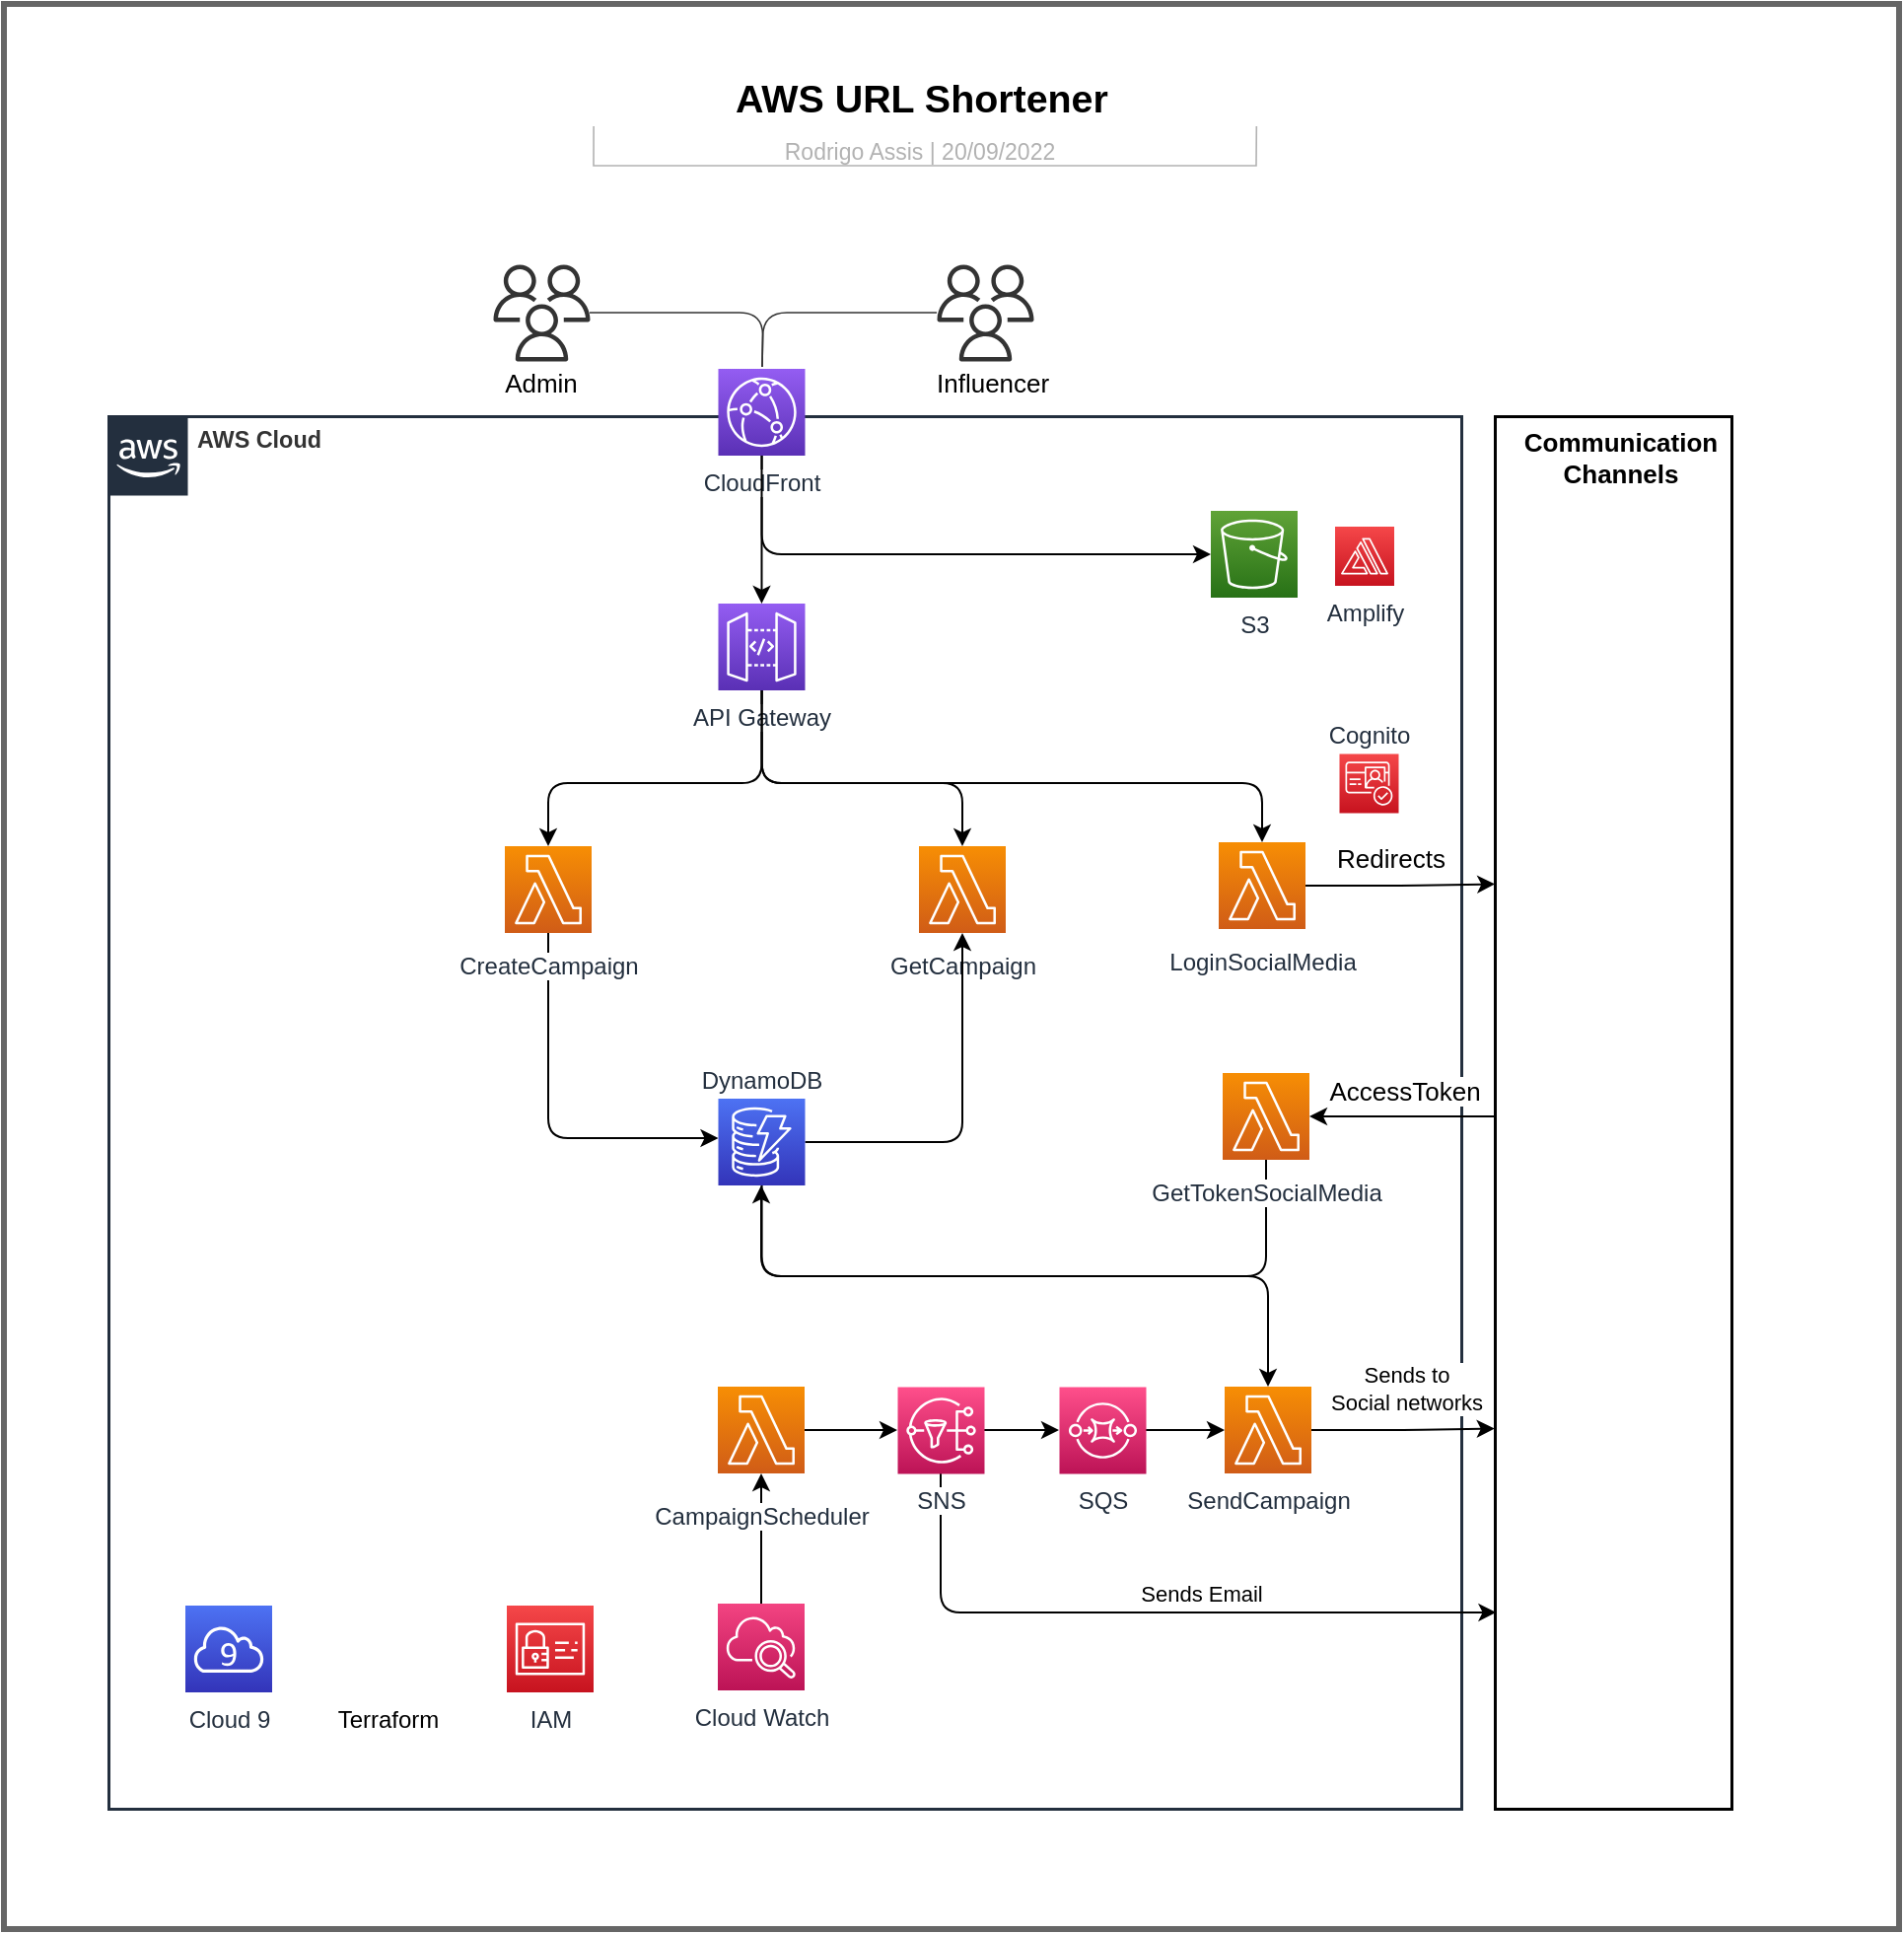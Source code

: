<mxfile version="20.3.3" type="device"><diagram name="URL Shortener" id="zMWsOuEBppmq53ZEgVph"><mxGraphModel dx="1572" dy="731" grid="0" gridSize="10" guides="0" tooltips="1" connect="1" arrows="1" fold="1" page="0" pageScale="1" pageWidth="827" pageHeight="1169" math="0" shadow="0"><root><mxCell id="5VfcnQmlLGjhxSAUQ4NR-0"/><mxCell id="5VfcnQmlLGjhxSAUQ4NR-1" parent="5VfcnQmlLGjhxSAUQ4NR-0"/><mxCell id="ZZNkHxSK79wpuRJ6BsUh-0" value="" style="rounded=1;whiteSpace=wrap;html=1;labelBackgroundColor=default;strokeWidth=3;fontSize=13;arcSize=0;strokeColor=#666666;" parent="5VfcnQmlLGjhxSAUQ4NR-1" vertex="1"><mxGeometry x="276" y="15" width="961" height="976" as="geometry"/></mxCell><UserObject label="AWS Cloud" lucidchartObjectId="N8e8RwKGvOK6" id="5VfcnQmlLGjhxSAUQ4NR-2"><mxCell style="html=1;overflow=block;blockSpacing=1;whiteSpace=wrap;shape=mxgraph.aws4.group;grIcon=mxgraph.aws4.group_aws_cloud_alt;verticalAlign=top;align=left;grIconSize=40;spacingLeft=45;spacingTop=5;container=0;pointerEvents=0;collapsible=0;recursiveResize=0;fontSize=11.7;fontColor=#333333;fontStyle=1;spacing=0;strokeColor=#232f3e;strokeOpacity=100;fillOpacity=100;fillColor=#ffffff;strokeWidth=1.5;perimeter=rectanglePerimeter;" parent="5VfcnQmlLGjhxSAUQ4NR-1" vertex="1"><mxGeometry x="329" y="224" width="686" height="706" as="geometry"/></mxCell></UserObject><mxCell id="n7EvNLGjRyG9NxaEKTCb-21" style="edgeStyle=orthogonalEdgeStyle;rounded=1;orthogonalLoop=1;jettySize=auto;html=1;fontSize=13;" parent="5VfcnQmlLGjhxSAUQ4NR-1" source="n7EvNLGjRyG9NxaEKTCb-0" target="n7EvNLGjRyG9NxaEKTCb-18" edge="1"><mxGeometry relative="1" as="geometry"><Array as="points"><mxPoint x="975" y="579"/><mxPoint x="975" y="579"/></Array></mxGeometry></mxCell><mxCell id="n7EvNLGjRyG9NxaEKTCb-22" value="AccessToken" style="edgeLabel;html=1;align=center;verticalAlign=middle;resizable=0;points=[];fontSize=13;labelBackgroundColor=default;" parent="n7EvNLGjRyG9NxaEKTCb-21" vertex="1" connectable="0"><mxGeometry x="0.187" relative="1" as="geometry"><mxPoint x="10" y="-13" as="offset"/></mxGeometry></mxCell><mxCell id="n7EvNLGjRyG9NxaEKTCb-0" value="" style="rounded=0;whiteSpace=wrap;html=1;strokeWidth=1.5;" parent="5VfcnQmlLGjhxSAUQ4NR-1" vertex="1"><mxGeometry x="1032" y="224" width="120" height="706" as="geometry"/></mxCell><UserObject label="Admin" lucidchartObjectId="zbAZBak1kMxm" id="5VfcnQmlLGjhxSAUQ4NR-11"><mxCell style="html=1;overflow=block;blockSpacing=1;whiteSpace=wrap;shape=mxgraph.aws4.users;labelPosition=center;verticalLabelPosition=bottom;align=center;verticalAlign=top;pointerEvents=1;fontSize=13;spacing=0;strokeOpacity=100;fillOpacity=100;fillColor=#333333;strokeWidth=1.5;strokeColor=none;spacingTop=4;" parent="5VfcnQmlLGjhxSAUQ4NR-1" vertex="1"><mxGeometry x="524" y="147" width="49" height="49" as="geometry"/></mxCell></UserObject><mxCell id="5VfcnQmlLGjhxSAUQ4NR-12" value="" style="group;dropTarget=0;pointerEvents=0;" parent="5VfcnQmlLGjhxSAUQ4NR-1" vertex="1"><mxGeometry x="539" y="46" width="404" height="47" as="geometry"/></mxCell><UserObject label="AWS URL Shortener" placeholders="1" lucidchartObjectId="Z_9Z-S0-l_o0" id="5VfcnQmlLGjhxSAUQ4NR-13"><mxCell style="points=[[0.087,0.967,0],[0.921,0.967,0]];html=1;overflow=block;blockSpacing=1;whiteSpace=wrap;fontSize=19.7;fontColor=default;fontStyle=1;align=center;spacingLeft=7;spacingRight=7;spacingTop=2;spacing=3;strokeOpacity=0;fillOpacity=0;rounded=1;absoluteArcSize=1;arcSize=12;fillColor=#ffffff;strokeWidth=0.8;" parent="5VfcnQmlLGjhxSAUQ4NR-12" vertex="1"><mxGeometry x="1" width="403" height="32" as="geometry"/></mxCell></UserObject><UserObject label="Rodrigo Assis | 20/09/2022" placeholders="1" lucidchartObjectId="Z_9ZWHZdIG8z" id="5VfcnQmlLGjhxSAUQ4NR-14"><mxCell style="html=1;overflow=block;blockSpacing=1;whiteSpace=wrap;fontSize=11.5;fontColor=#b2b2b2;align=center;spacingLeft=7;spacingRight=7;spacingTop=2;spacing=3;strokeOpacity=0;fillOpacity=0;rounded=1;absoluteArcSize=1;arcSize=12;fillColor=#ffffff;strokeWidth=0.8;" parent="5VfcnQmlLGjhxSAUQ4NR-12" vertex="1"><mxGeometry y="32" width="403" height="15" as="geometry"/></mxCell></UserObject><UserObject label="" lucidchartObjectId="Z_9ZKMBE-NBk" id="5VfcnQmlLGjhxSAUQ4NR-15"><mxCell style="html=1;jettySize=18;whiteSpace=wrap;fontSize=13;fontFamily=Helvetica;strokeColor=#b2b2b2;strokeOpacity=100;strokeWidth=0.8;rounded=0;startArrow=none;endArrow=none;exitX=0.087;exitY=0.967;exitPerimeter=0;entryX=0.921;entryY=0.967;entryPerimeter=0;" parent="5VfcnQmlLGjhxSAUQ4NR-12" source="5VfcnQmlLGjhxSAUQ4NR-13" target="5VfcnQmlLGjhxSAUQ4NR-13" edge="1"><mxGeometry width="100" height="100" relative="1" as="geometry"><Array as="points"><mxPoint x="36" y="51" generated="1"/><mxPoint x="372" y="51" generated="1"/></Array></mxGeometry></mxCell></UserObject><UserObject label="" lucidchartObjectId="Cn.ZwMxujNy~" id="5VfcnQmlLGjhxSAUQ4NR-16"><mxCell style="html=1;jettySize=18;whiteSpace=wrap;fontSize=13;strokeColor=#333333;strokeOpacity=100;strokeWidth=0.8;rounded=1;arcSize=24;edgeStyle=orthogonalEdgeStyle;startArrow=none;endArrow=none;exitX=1;exitY=0.5;exitPerimeter=0;entryX=0.5;entryY=0;entryPerimeter=0;" parent="5VfcnQmlLGjhxSAUQ4NR-1" source="5VfcnQmlLGjhxSAUQ4NR-11" edge="1"><mxGeometry width="100" height="100" relative="1" as="geometry"><Array as="points"/><mxPoint x="660.5" y="199" as="targetPoint"/></mxGeometry></mxCell></UserObject><UserObject label="Influencer" lucidchartObjectId="En.ZHh7HBO_q" id="5VfcnQmlLGjhxSAUQ4NR-17"><mxCell style="html=1;overflow=block;blockSpacing=1;whiteSpace=wrap;shape=mxgraph.aws4.users;labelPosition=center;verticalLabelPosition=bottom;align=center;verticalAlign=top;pointerEvents=1;fontSize=13;spacing=0;strokeOpacity=100;fillOpacity=100;fillColor=#333333;strokeWidth=1.5;strokeColor=none;spacingTop=4;" parent="5VfcnQmlLGjhxSAUQ4NR-1" vertex="1"><mxGeometry x="749" y="147" width="49" height="49" as="geometry"/></mxCell></UserObject><UserObject label="" lucidchartObjectId="Jn.ZKAxiLmoS" id="5VfcnQmlLGjhxSAUQ4NR-18"><mxCell style="html=1;jettySize=18;whiteSpace=wrap;fontSize=13;strokeColor=#333333;strokeOpacity=100;strokeWidth=0.8;rounded=1;arcSize=24;edgeStyle=orthogonalEdgeStyle;startArrow=none;endArrow=none;exitX=0;exitY=0.5;exitPerimeter=0;entryX=0.5;entryY=0;entryPerimeter=0;" parent="5VfcnQmlLGjhxSAUQ4NR-1" source="5VfcnQmlLGjhxSAUQ4NR-17" edge="1"><mxGeometry width="100" height="100" relative="1" as="geometry"><Array as="points"/><mxPoint x="660.5" y="199" as="targetPoint"/></mxGeometry></mxCell></UserObject><mxCell id="JZ9D4dfunpLamqf-MBkk-5" style="edgeStyle=orthogonalEdgeStyle;rounded=1;orthogonalLoop=1;jettySize=auto;html=1;entryX=0;entryY=0.5;entryDx=0;entryDy=0;entryPerimeter=0;" parent="5VfcnQmlLGjhxSAUQ4NR-1" source="5VfcnQmlLGjhxSAUQ4NR-4" target="BwuBeYaKWKMSmFj7fiWJ-8" edge="1"><mxGeometry relative="1" as="geometry"><Array as="points"><mxPoint x="660" y="294"/></Array></mxGeometry></mxCell><mxCell id="5VfcnQmlLGjhxSAUQ4NR-4" value="&lt;span style=&quot;background-color: rgb(255, 255, 255);&quot;&gt;CloudFront&lt;/span&gt;" style="sketch=0;points=[[0,0,0],[0.25,0,0],[0.5,0,0],[0.75,0,0],[1,0,0],[0,1,0],[0.25,1,0],[0.5,1,0],[0.75,1,0],[1,1,0],[0,0.25,0],[0,0.5,0],[0,0.75,0],[1,0.25,0],[1,0.5,0],[1,0.75,0]];outlineConnect=0;fontColor=#232F3E;gradientColor=#945DF2;gradientDirection=north;fillColor=#5A30B5;strokeColor=#ffffff;dashed=0;verticalLabelPosition=bottom;verticalAlign=top;align=center;html=1;fontSize=12;fontStyle=0;aspect=fixed;shape=mxgraph.aws4.resourceIcon;resIcon=mxgraph.aws4.cloudfront;labelBackgroundColor=none;" parent="5VfcnQmlLGjhxSAUQ4NR-1" vertex="1"><mxGeometry x="638.25" y="200" width="44" height="44" as="geometry"/></mxCell><mxCell id="5VfcnQmlLGjhxSAUQ4NR-3" style="edgeStyle=orthogonalEdgeStyle;rounded=0;orthogonalLoop=1;jettySize=auto;html=1;" parent="5VfcnQmlLGjhxSAUQ4NR-1" source="5VfcnQmlLGjhxSAUQ4NR-4" target="5VfcnQmlLGjhxSAUQ4NR-6" edge="1"><mxGeometry relative="1" as="geometry"/></mxCell><mxCell id="n7EvNLGjRyG9NxaEKTCb-15" style="edgeStyle=orthogonalEdgeStyle;rounded=1;orthogonalLoop=1;jettySize=auto;html=1;fontSize=13;" parent="5VfcnQmlLGjhxSAUQ4NR-1" source="5VfcnQmlLGjhxSAUQ4NR-6" target="JGBxnA08PWgvfuNuDExg-0" edge="1"><mxGeometry relative="1" as="geometry"><Array as="points"><mxPoint x="660" y="410"/><mxPoint x="914" y="410"/></Array></mxGeometry></mxCell><mxCell id="5VfcnQmlLGjhxSAUQ4NR-6" value="API&amp;nbsp;Gateway" style="outlineConnect=0;fontColor=#232F3E;gradientColor=#945DF2;gradientDirection=north;fillColor=#5A30B5;strokeColor=#ffffff;dashed=0;verticalLabelPosition=bottom;verticalAlign=top;align=center;html=1;fontSize=12;fontStyle=0;aspect=fixed;shape=mxgraph.aws4.resourceIcon;resIcon=mxgraph.aws4.api_gateway;labelBackgroundColor=#ffffff;" parent="5VfcnQmlLGjhxSAUQ4NR-1" vertex="1"><mxGeometry x="638.25" y="319" width="44" height="44" as="geometry"/></mxCell><mxCell id="JZ9D4dfunpLamqf-MBkk-0" style="edgeStyle=orthogonalEdgeStyle;rounded=1;orthogonalLoop=1;jettySize=auto;html=1;" parent="5VfcnQmlLGjhxSAUQ4NR-1" source="5VfcnQmlLGjhxSAUQ4NR-6" target="5VfcnQmlLGjhxSAUQ4NR-38" edge="1"><mxGeometry relative="1" as="geometry"><Array as="points"><mxPoint x="660" y="410"/><mxPoint x="552" y="410"/></Array></mxGeometry></mxCell><mxCell id="JZ9D4dfunpLamqf-MBkk-4" style="edgeStyle=orthogonalEdgeStyle;rounded=1;orthogonalLoop=1;jettySize=auto;html=1;" parent="5VfcnQmlLGjhxSAUQ4NR-1" source="5VfcnQmlLGjhxSAUQ4NR-6" target="BwuBeYaKWKMSmFj7fiWJ-2" edge="1"><mxGeometry relative="1" as="geometry"><Array as="points"><mxPoint x="660" y="410"/><mxPoint x="762" y="410"/></Array></mxGeometry></mxCell><mxCell id="GQzq73yZ4J4Hh4mC8dk0-0" value="" style="shape=image;html=1;verticalAlign=top;verticalLabelPosition=bottom;labelBackgroundColor=#ffffff;imageAspect=0;aspect=fixed;image=https://cdn2.iconfinder.com/data/icons/social-media-2285/512/1_Twitter3_colored_svg-128.png" parent="5VfcnQmlLGjhxSAUQ4NR-1" vertex="1"><mxGeometry x="1070" y="310" width="50" height="50" as="geometry"/></mxCell><mxCell id="GQzq73yZ4J4Hh4mC8dk0-1" value="" style="shape=image;html=1;verticalAlign=top;verticalLabelPosition=bottom;labelBackgroundColor=#ffffff;imageAspect=0;aspect=fixed;image=https://cdn4.iconfinder.com/data/icons/social-media-2146/512/6_social-128.png" parent="5VfcnQmlLGjhxSAUQ4NR-1" vertex="1"><mxGeometry x="1070" y="401" width="50" height="50" as="geometry"/></mxCell><mxCell id="GQzq73yZ4J4Hh4mC8dk0-2" value="" style="shape=image;html=1;verticalAlign=top;verticalLabelPosition=bottom;labelBackgroundColor=#ffffff;imageAspect=0;aspect=fixed;image=https://cdn2.iconfinder.com/data/icons/social-media-2285/512/1_Linkedin_unofficial_colored_svg-128.png" parent="5VfcnQmlLGjhxSAUQ4NR-1" vertex="1"><mxGeometry x="1070" y="494" width="50" height="50" as="geometry"/></mxCell><mxCell id="GQzq73yZ4J4Hh4mC8dk0-3" value="" style="shape=image;html=1;verticalAlign=top;verticalLabelPosition=bottom;labelBackgroundColor=#ffffff;imageAspect=0;aspect=fixed;image=https://cdn1.iconfinder.com/data/icons/social-media-2285/512/Colored_Facebook3_svg-128.png" parent="5VfcnQmlLGjhxSAUQ4NR-1" vertex="1"><mxGeometry x="1070" y="597" width="50" height="50" as="geometry"/></mxCell><mxCell id="n7EvNLGjRyG9NxaEKTCb-14" value="Communication&lt;br&gt;Channels" style="text;html=1;strokeColor=none;fillColor=none;align=center;verticalAlign=middle;whiteSpace=wrap;rounded=0;strokeWidth=1.5;fontSize=13;fontStyle=1" parent="5VfcnQmlLGjhxSAUQ4NR-1" vertex="1"><mxGeometry x="1042" y="230" width="108" height="30" as="geometry"/></mxCell><mxCell id="5VfcnQmlLGjhxSAUQ4NR-5" value="Cloud 9" style="sketch=0;points=[[0,0,0],[0.25,0,0],[0.5,0,0],[0.75,0,0],[1,0,0],[0,1,0],[0.25,1,0],[0.5,1,0],[0.75,1,0],[1,1,0],[0,0.25,0],[0,0.5,0],[0,0.75,0],[1,0.25,0],[1,0.5,0],[1,0.75,0]];outlineConnect=0;fontColor=#232F3E;gradientColor=#4D72F3;gradientDirection=north;fillColor=#3334B9;strokeColor=#ffffff;dashed=0;verticalLabelPosition=bottom;verticalAlign=top;align=center;html=1;fontSize=12;fontStyle=0;aspect=fixed;shape=mxgraph.aws4.resourceIcon;resIcon=mxgraph.aws4.cloud9;labelBackgroundColor=#FFFFFF;" parent="5VfcnQmlLGjhxSAUQ4NR-1" vertex="1"><mxGeometry x="368" y="827" width="44" height="44" as="geometry"/></mxCell><mxCell id="JZ9D4dfunpLamqf-MBkk-7" style="edgeStyle=orthogonalEdgeStyle;rounded=1;orthogonalLoop=1;jettySize=auto;html=1;" parent="5VfcnQmlLGjhxSAUQ4NR-1" source="5VfcnQmlLGjhxSAUQ4NR-38" target="5VfcnQmlLGjhxSAUQ4NR-39" edge="1"><mxGeometry relative="1" as="geometry"><Array as="points"><mxPoint x="552" y="590"/></Array></mxGeometry></mxCell><mxCell id="5VfcnQmlLGjhxSAUQ4NR-38" value="CreateCampaign" style="outlineConnect=0;fontColor=#232F3E;gradientColor=#F78E04;gradientDirection=north;fillColor=#D05C17;strokeColor=#ffffff;dashed=0;verticalLabelPosition=bottom;verticalAlign=top;align=center;html=1;fontSize=12;fontStyle=0;aspect=fixed;shape=mxgraph.aws4.resourceIcon;resIcon=mxgraph.aws4.lambda;labelBackgroundColor=#ffffff;spacingTop=3;" parent="5VfcnQmlLGjhxSAUQ4NR-1" vertex="1"><mxGeometry x="530" y="442" width="44" height="44" as="geometry"/></mxCell><mxCell id="BwuBeYaKWKMSmFj7fiWJ-2" value="GetCampaign" style="outlineConnect=0;fontColor=#232F3E;gradientColor=#F78E04;gradientDirection=north;fillColor=#D05C17;strokeColor=#ffffff;dashed=0;verticalLabelPosition=bottom;verticalAlign=top;align=center;html=1;fontSize=12;fontStyle=0;aspect=fixed;shape=mxgraph.aws4.resourceIcon;resIcon=mxgraph.aws4.lambda;labelBackgroundColor=#ffffff;spacingTop=3;" parent="5VfcnQmlLGjhxSAUQ4NR-1" vertex="1"><mxGeometry x="740" y="442" width="44" height="44" as="geometry"/></mxCell><mxCell id="BwuBeYaKWKMSmFj7fiWJ-5" value="Amplify" style="sketch=0;points=[[0,0,0],[0.25,0,0],[0.5,0,0],[0.75,0,0],[1,0,0],[0,1,0],[0.25,1,0],[0.5,1,0],[0.75,1,0],[1,1,0],[0,0.25,0],[0,0.5,0],[0,0.75,0],[1,0.25,0],[1,0.5,0],[1,0.75,0]];outlineConnect=0;fontColor=#232F3E;gradientColor=#F54749;gradientDirection=north;fillColor=#C7131F;strokeColor=#ffffff;dashed=0;verticalLabelPosition=bottom;verticalAlign=top;align=center;html=1;fontSize=12;fontStyle=0;aspect=fixed;shape=mxgraph.aws4.resourceIcon;resIcon=mxgraph.aws4.amplify;labelBackgroundColor=#FFFFFF;" parent="5VfcnQmlLGjhxSAUQ4NR-1" vertex="1"><mxGeometry x="951" y="280" width="30" height="30" as="geometry"/></mxCell><mxCell id="EZ6Yrh6j2830aoky1SA_-1" style="edgeStyle=orthogonalEdgeStyle;rounded=1;orthogonalLoop=1;jettySize=auto;html=1;fontSize=13;" parent="5VfcnQmlLGjhxSAUQ4NR-1" source="BwuBeYaKWKMSmFj7fiWJ-6" target="EZ6Yrh6j2830aoky1SA_-0" edge="1"><mxGeometry relative="1" as="geometry"/></mxCell><mxCell id="BwuBeYaKWKMSmFj7fiWJ-6" value="Cloud Watch" style="sketch=0;points=[[0,0,0],[0.25,0,0],[0.5,0,0],[0.75,0,0],[1,0,0],[0,1,0],[0.25,1,0],[0.5,1,0],[0.75,1,0],[1,1,0],[0,0.25,0],[0,0.5,0],[0,0.75,0],[1,0.25,0],[1,0.5,0],[1,0.75,0]];points=[[0,0,0],[0.25,0,0],[0.5,0,0],[0.75,0,0],[1,0,0],[0,1,0],[0.25,1,0],[0.5,1,0],[0.75,1,0],[1,1,0],[0,0.25,0],[0,0.5,0],[0,0.75,0],[1,0.25,0],[1,0.5,0],[1,0.75,0]];outlineConnect=0;fontColor=#232F3E;gradientColor=#F34482;gradientDirection=north;fillColor=#BC1356;strokeColor=#ffffff;dashed=0;verticalLabelPosition=bottom;verticalAlign=top;align=center;html=1;fontSize=12;fontStyle=0;aspect=fixed;shape=mxgraph.aws4.resourceIcon;resIcon=mxgraph.aws4.cloudwatch_2;labelBackgroundColor=#FFFFFF;" parent="5VfcnQmlLGjhxSAUQ4NR-1" vertex="1"><mxGeometry x="638" y="826" width="44" height="44" as="geometry"/></mxCell><mxCell id="JZ9D4dfunpLamqf-MBkk-9" style="edgeStyle=orthogonalEdgeStyle;rounded=1;orthogonalLoop=1;jettySize=auto;html=1;" parent="5VfcnQmlLGjhxSAUQ4NR-1" source="5VfcnQmlLGjhxSAUQ4NR-39" target="BwuBeYaKWKMSmFj7fiWJ-2" edge="1"><mxGeometry relative="1" as="geometry"/></mxCell><mxCell id="ZZNkHxSK79wpuRJ6BsUh-8" style="edgeStyle=orthogonalEdgeStyle;rounded=1;orthogonalLoop=1;jettySize=auto;html=1;fontSize=13;" parent="5VfcnQmlLGjhxSAUQ4NR-1" source="5VfcnQmlLGjhxSAUQ4NR-39" target="ZZNkHxSK79wpuRJ6BsUh-3" edge="1"><mxGeometry relative="1" as="geometry"><Array as="points"><mxPoint x="660" y="660"/><mxPoint x="917" y="660"/></Array></mxGeometry></mxCell><mxCell id="5VfcnQmlLGjhxSAUQ4NR-39" value="DynamoDB" style="outlineConnect=0;fontColor=#232F3E;gradientColor=#4D72F3;gradientDirection=north;fillColor=#3334B9;strokeColor=#ffffff;dashed=0;verticalLabelPosition=top;verticalAlign=bottom;align=center;html=1;fontSize=12;fontStyle=0;aspect=fixed;shape=mxgraph.aws4.resourceIcon;resIcon=mxgraph.aws4.dynamodb;labelBackgroundColor=#ffffff;spacingTop=5;labelPosition=center;" parent="5VfcnQmlLGjhxSAUQ4NR-1" vertex="1"><mxGeometry x="638.25" y="570" width="44" height="44" as="geometry"/></mxCell><mxCell id="BwuBeYaKWKMSmFj7fiWJ-8" value="S3" style="sketch=0;points=[[0,0,0],[0.25,0,0],[0.5,0,0],[0.75,0,0],[1,0,0],[0,1,0],[0.25,1,0],[0.5,1,0],[0.75,1,0],[1,1,0],[0,0.25,0],[0,0.5,0],[0,0.75,0],[1,0.25,0],[1,0.5,0],[1,0.75,0]];outlineConnect=0;fontColor=#232F3E;gradientColor=#60A337;gradientDirection=north;fillColor=#277116;strokeColor=#ffffff;dashed=0;verticalLabelPosition=bottom;verticalAlign=top;align=center;html=1;fontSize=12;fontStyle=0;aspect=fixed;shape=mxgraph.aws4.resourceIcon;resIcon=mxgraph.aws4.s3;labelBackgroundColor=#FFFFFF;" parent="5VfcnQmlLGjhxSAUQ4NR-1" vertex="1"><mxGeometry x="888" y="272" width="44" height="44" as="geometry"/></mxCell><mxCell id="JZ9D4dfunpLamqf-MBkk-10" value="IAM" style="sketch=0;points=[[0,0,0],[0.25,0,0],[0.5,0,0],[0.75,0,0],[1,0,0],[0,1,0],[0.25,1,0],[0.5,1,0],[0.75,1,0],[1,1,0],[0,0.25,0],[0,0.5,0],[0,0.75,0],[1,0.25,0],[1,0.5,0],[1,0.75,0]];outlineConnect=0;fontColor=#232F3E;gradientColor=#F54749;gradientDirection=north;fillColor=#C7131F;strokeColor=#ffffff;dashed=0;verticalLabelPosition=bottom;verticalAlign=top;align=center;html=1;fontSize=12;fontStyle=0;aspect=fixed;shape=mxgraph.aws4.resourceIcon;resIcon=mxgraph.aws4.identity_and_access_management;labelBackgroundColor=#FFFFFF;" parent="5VfcnQmlLGjhxSAUQ4NR-1" vertex="1"><mxGeometry x="531" y="827" width="44" height="44" as="geometry"/></mxCell><mxCell id="JZ9D4dfunpLamqf-MBkk-12" value="Terraform" style="shape=image;verticalLabelPosition=bottom;labelBackgroundColor=default;verticalAlign=top;aspect=fixed;imageAspect=0;image=https://clipground.com/images/terraform-logo-8.png;fontStyle=0" parent="5VfcnQmlLGjhxSAUQ4NR-1" vertex="1"><mxGeometry x="449" y="827" width="44" height="44" as="geometry"/></mxCell><mxCell id="n7EvNLGjRyG9NxaEKTCb-16" style="edgeStyle=orthogonalEdgeStyle;rounded=1;orthogonalLoop=1;jettySize=auto;html=1;fontSize=13;entryX=0.001;entryY=0.336;entryDx=0;entryDy=0;entryPerimeter=0;" parent="5VfcnQmlLGjhxSAUQ4NR-1" source="JGBxnA08PWgvfuNuDExg-0" target="n7EvNLGjRyG9NxaEKTCb-0" edge="1"><mxGeometry relative="1" as="geometry"><mxPoint x="1027" y="462" as="targetPoint"/></mxGeometry></mxCell><mxCell id="n7EvNLGjRyG9NxaEKTCb-17" value="Redirects" style="edgeLabel;html=1;align=center;verticalAlign=middle;resizable=0;points=[];fontSize=13;" parent="n7EvNLGjRyG9NxaEKTCb-16" vertex="1" connectable="0"><mxGeometry x="0.135" relative="1" as="geometry"><mxPoint x="-11" y="-13" as="offset"/></mxGeometry></mxCell><mxCell id="JGBxnA08PWgvfuNuDExg-0" value="LoginSocialMedia" style="outlineConnect=0;fontColor=#232F3E;gradientColor=#F78E04;gradientDirection=north;fillColor=#D05C17;strokeColor=#ffffff;dashed=0;verticalLabelPosition=bottom;verticalAlign=top;align=center;html=1;fontSize=12;fontStyle=0;aspect=fixed;shape=mxgraph.aws4.resourceIcon;resIcon=mxgraph.aws4.lambda;labelBackgroundColor=#ffffff;spacingTop=3;" parent="5VfcnQmlLGjhxSAUQ4NR-1" vertex="1"><mxGeometry x="892" y="440" width="44" height="44" as="geometry"/></mxCell><mxCell id="n7EvNLGjRyG9NxaEKTCb-20" style="edgeStyle=orthogonalEdgeStyle;rounded=1;orthogonalLoop=1;jettySize=auto;html=1;fontSize=13;" parent="5VfcnQmlLGjhxSAUQ4NR-1" source="n7EvNLGjRyG9NxaEKTCb-18" target="5VfcnQmlLGjhxSAUQ4NR-39" edge="1"><mxGeometry relative="1" as="geometry"><Array as="points"><mxPoint x="916" y="660"/><mxPoint x="660" y="660"/></Array></mxGeometry></mxCell><mxCell id="n7EvNLGjRyG9NxaEKTCb-18" value="GetTokenSocialMedia" style="outlineConnect=0;fontColor=#232F3E;gradientColor=#F78E04;gradientDirection=north;fillColor=#D05C17;strokeColor=#ffffff;dashed=0;verticalLabelPosition=bottom;verticalAlign=top;align=center;html=1;fontSize=12;fontStyle=0;aspect=fixed;shape=mxgraph.aws4.resourceIcon;resIcon=mxgraph.aws4.lambda;labelBackgroundColor=#ffffff;spacingTop=3;" parent="5VfcnQmlLGjhxSAUQ4NR-1" vertex="1"><mxGeometry x="894" y="557" width="44" height="44" as="geometry"/></mxCell><mxCell id="n7EvNLGjRyG9NxaEKTCb-23" value="Cognito" style="sketch=0;points=[[0,0,0],[0.25,0,0],[0.5,0,0],[0.75,0,0],[1,0,0],[0,1,0],[0.25,1,0],[0.5,1,0],[0.75,1,0],[1,1,0],[0,0.25,0],[0,0.5,0],[0,0.75,0],[1,0.25,0],[1,0.5,0],[1,0.75,0]];outlineConnect=0;fontColor=#232F3E;gradientColor=#F54749;gradientDirection=north;fillColor=#C7131F;strokeColor=#ffffff;dashed=0;verticalLabelPosition=top;verticalAlign=bottom;align=center;html=1;fontSize=12;fontStyle=0;aspect=fixed;shape=mxgraph.aws4.resourceIcon;resIcon=mxgraph.aws4.cognito;strokeWidth=1.5;labelPosition=center;" parent="5VfcnQmlLGjhxSAUQ4NR-1" vertex="1"><mxGeometry x="953" y="395" width="30" height="30" as="geometry"/></mxCell><mxCell id="ZZNkHxSK79wpuRJ6BsUh-4" style="edgeStyle=orthogonalEdgeStyle;rounded=1;orthogonalLoop=1;jettySize=auto;html=1;entryX=0;entryY=0.5;entryDx=0;entryDy=0;entryPerimeter=0;fontSize=13;" parent="5VfcnQmlLGjhxSAUQ4NR-1" source="EZ6Yrh6j2830aoky1SA_-0" target="EZ6Yrh6j2830aoky1SA_-6" edge="1"><mxGeometry relative="1" as="geometry"/></mxCell><mxCell id="EZ6Yrh6j2830aoky1SA_-0" value="CampaignScheduler" style="outlineConnect=0;fontColor=#232F3E;gradientColor=#F78E04;gradientDirection=north;fillColor=#D05C17;strokeColor=#ffffff;dashed=0;verticalLabelPosition=bottom;verticalAlign=top;align=center;html=1;fontSize=12;fontStyle=0;aspect=fixed;shape=mxgraph.aws4.resourceIcon;resIcon=mxgraph.aws4.lambda;labelBackgroundColor=#ffffff;spacingTop=8;labelPosition=center;spacingBottom=1;" parent="5VfcnQmlLGjhxSAUQ4NR-1" vertex="1"><mxGeometry x="638" y="716" width="44" height="44" as="geometry"/></mxCell><mxCell id="EZ6Yrh6j2830aoky1SA_-4" value="" style="shape=image;html=1;verticalAlign=top;verticalLabelPosition=bottom;labelBackgroundColor=#ffffff;imageAspect=0;aspect=fixed;image=https://cdn4.iconfinder.com/data/icons/aiga-symbol-signs/612/aiga_mail_bg-128.png;strokeWidth=1.5;fontSize=13;" parent="5VfcnQmlLGjhxSAUQ4NR-1" vertex="1"><mxGeometry x="1068" y="694" width="53" height="53" as="geometry"/></mxCell><mxCell id="ZZNkHxSK79wpuRJ6BsUh-5" style="edgeStyle=orthogonalEdgeStyle;rounded=1;orthogonalLoop=1;jettySize=auto;html=1;entryX=0;entryY=0.5;entryDx=0;entryDy=0;entryPerimeter=0;fontSize=13;" parent="5VfcnQmlLGjhxSAUQ4NR-1" source="EZ6Yrh6j2830aoky1SA_-6" target="ZZNkHxSK79wpuRJ6BsUh-2" edge="1"><mxGeometry relative="1" as="geometry"/></mxCell><mxCell id="KvlT_HoNXU2bHrB0Iibx-0" style="edgeStyle=orthogonalEdgeStyle;rounded=1;orthogonalLoop=1;jettySize=auto;html=1;entryX=0.006;entryY=0.859;entryDx=0;entryDy=0;entryPerimeter=0;" parent="5VfcnQmlLGjhxSAUQ4NR-1" source="EZ6Yrh6j2830aoky1SA_-6" target="n7EvNLGjRyG9NxaEKTCb-0" edge="1"><mxGeometry relative="1" as="geometry"><Array as="points"><mxPoint x="751" y="830"/></Array></mxGeometry></mxCell><mxCell id="KvlT_HoNXU2bHrB0Iibx-1" value="Sends Email" style="edgeLabel;html=1;align=center;verticalAlign=middle;resizable=0;points=[];" parent="KvlT_HoNXU2bHrB0Iibx-0" vertex="1" connectable="0"><mxGeometry x="0.151" y="-3" relative="1" as="geometry"><mxPoint y="-13" as="offset"/></mxGeometry></mxCell><mxCell id="EZ6Yrh6j2830aoky1SA_-6" value="SNS" style="sketch=0;points=[[0,0,0],[0.25,0,0],[0.5,0,0],[0.75,0,0],[1,0,0],[0,1,0],[0.25,1,0],[0.5,1,0],[0.75,1,0],[1,1,0],[0,0.25,0],[0,0.5,0],[0,0.75,0],[1,0.25,0],[1,0.5,0],[1,0.75,0]];outlineConnect=0;fontColor=#232F3E;gradientColor=#FF4F8B;gradientDirection=north;fillColor=#BC1356;strokeColor=#ffffff;dashed=0;verticalLabelPosition=bottom;verticalAlign=top;align=center;html=1;fontSize=12;fontStyle=0;aspect=fixed;shape=mxgraph.aws4.resourceIcon;resIcon=mxgraph.aws4.sns;labelBackgroundColor=default;strokeWidth=1.5;labelPosition=center;" parent="5VfcnQmlLGjhxSAUQ4NR-1" vertex="1"><mxGeometry x="729" y="716" width="44" height="44" as="geometry"/></mxCell><mxCell id="ZZNkHxSK79wpuRJ6BsUh-6" style="edgeStyle=orthogonalEdgeStyle;rounded=1;orthogonalLoop=1;jettySize=auto;html=1;fontSize=13;" parent="5VfcnQmlLGjhxSAUQ4NR-1" source="ZZNkHxSK79wpuRJ6BsUh-2" target="ZZNkHxSK79wpuRJ6BsUh-3" edge="1"><mxGeometry relative="1" as="geometry"/></mxCell><mxCell id="ZZNkHxSK79wpuRJ6BsUh-2" value="SQS" style="sketch=0;points=[[0,0,0],[0.25,0,0],[0.5,0,0],[0.75,0,0],[1,0,0],[0,1,0],[0.25,1,0],[0.5,1,0],[0.75,1,0],[1,1,0],[0,0.25,0],[0,0.5,0],[0,0.75,0],[1,0.25,0],[1,0.5,0],[1,0.75,0]];outlineConnect=0;fontColor=#232F3E;gradientColor=#FF4F8B;gradientDirection=north;fillColor=#BC1356;strokeColor=#ffffff;dashed=0;verticalLabelPosition=bottom;verticalAlign=top;align=center;html=1;fontSize=12;fontStyle=0;aspect=fixed;shape=mxgraph.aws4.resourceIcon;resIcon=mxgraph.aws4.sqs;labelBackgroundColor=default;strokeWidth=1.5;" parent="5VfcnQmlLGjhxSAUQ4NR-1" vertex="1"><mxGeometry x="811" y="716" width="44" height="44" as="geometry"/></mxCell><mxCell id="ZZNkHxSK79wpuRJ6BsUh-7" style="edgeStyle=orthogonalEdgeStyle;rounded=1;orthogonalLoop=1;jettySize=auto;html=1;entryX=-0.001;entryY=0.727;entryDx=0;entryDy=0;entryPerimeter=0;fontSize=13;" parent="5VfcnQmlLGjhxSAUQ4NR-1" source="ZZNkHxSK79wpuRJ6BsUh-3" target="n7EvNLGjRyG9NxaEKTCb-0" edge="1"><mxGeometry relative="1" as="geometry"/></mxCell><mxCell id="KvlT_HoNXU2bHrB0Iibx-2" value="Sends to &lt;br&gt;Social networks" style="edgeLabel;html=1;align=center;verticalAlign=middle;resizable=0;points=[];" parent="ZZNkHxSK79wpuRJ6BsUh-7" vertex="1" connectable="0"><mxGeometry x="-0.266" relative="1" as="geometry"><mxPoint x="13" y="-21" as="offset"/></mxGeometry></mxCell><mxCell id="ZZNkHxSK79wpuRJ6BsUh-3" value="SendCampaign" style="outlineConnect=0;fontColor=#232F3E;gradientColor=#F78E04;gradientDirection=north;fillColor=#D05C17;strokeColor=#ffffff;dashed=0;verticalLabelPosition=bottom;verticalAlign=top;align=center;html=1;fontSize=12;fontStyle=0;aspect=fixed;shape=mxgraph.aws4.resourceIcon;resIcon=mxgraph.aws4.lambda;labelBackgroundColor=#ffffff;spacingTop=0;labelPosition=center;spacingBottom=0;" parent="5VfcnQmlLGjhxSAUQ4NR-1" vertex="1"><mxGeometry x="895" y="716" width="44" height="44" as="geometry"/></mxCell></root></mxGraphModel></diagram></mxfile>
